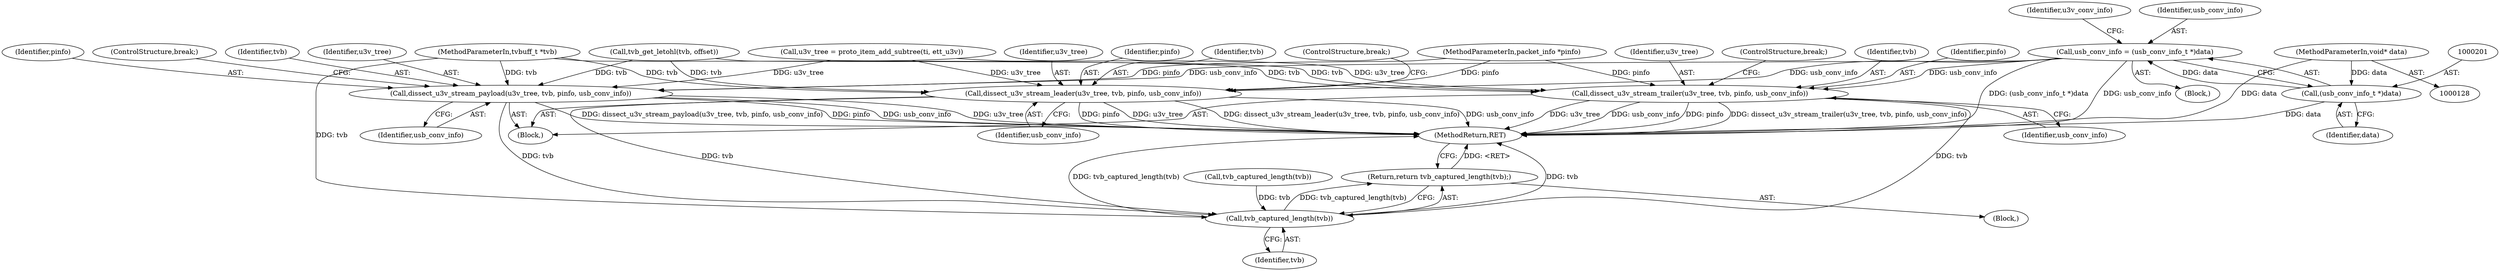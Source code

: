 digraph "0_wireshark_2cb5985bf47bdc8bea78d28483ed224abdd33dc6@pointer" {
"1000198" [label="(Call,usb_conv_info = (usb_conv_info_t *)data)"];
"1000200" [label="(Call,(usb_conv_info_t *)data)"];
"1000132" [label="(MethodParameterIn,void* data)"];
"1000809" [label="(Call,dissect_u3v_stream_leader(u3v_tree, tvb, pinfo, usb_conv_info))"];
"1000830" [label="(Call,tvb_captured_length(tvb))"];
"1000829" [label="(Return,return tvb_captured_length(tvb);)"];
"1000816" [label="(Call,dissect_u3v_stream_trailer(u3v_tree, tvb, pinfo, usb_conv_info))"];
"1000823" [label="(Call,dissect_u3v_stream_payload(u3v_tree, tvb, pinfo, usb_conv_info))"];
"1000807" [label="(Block,)"];
"1000826" [label="(Identifier,pinfo)"];
"1000130" [label="(MethodParameterIn,packet_info *pinfo)"];
"1000828" [label="(ControlStructure,break;)"];
"1000809" [label="(Call,dissect_u3v_stream_leader(u3v_tree, tvb, pinfo, usb_conv_info))"];
"1000753" [label="(Block,)"];
"1000796" [label="(Call,tvb_captured_length(tvb))"];
"1000834" [label="(MethodReturn,RET)"];
"1000204" [label="(Identifier,u3v_conv_info)"];
"1000199" [label="(Identifier,usb_conv_info)"];
"1000827" [label="(Identifier,usb_conv_info)"];
"1000823" [label="(Call,dissect_u3v_stream_payload(u3v_tree, tvb, pinfo, usb_conv_info))"];
"1000814" [label="(ControlStructure,break;)"];
"1000816" [label="(Call,dissect_u3v_stream_trailer(u3v_tree, tvb, pinfo, usb_conv_info))"];
"1000820" [label="(Identifier,usb_conv_info)"];
"1000810" [label="(Identifier,u3v_tree)"];
"1000133" [label="(Block,)"];
"1000829" [label="(Return,return tvb_captured_length(tvb);)"];
"1000129" [label="(MethodParameterIn,tvbuff_t *tvb)"];
"1000821" [label="(ControlStructure,break;)"];
"1000802" [label="(Call,tvb_get_letohl(tvb, offset))"];
"1000830" [label="(Call,tvb_captured_length(tvb))"];
"1000818" [label="(Identifier,tvb)"];
"1000819" [label="(Identifier,pinfo)"];
"1000831" [label="(Identifier,tvb)"];
"1000200" [label="(Call,(usb_conv_info_t *)data)"];
"1000825" [label="(Identifier,tvb)"];
"1000824" [label="(Identifier,u3v_tree)"];
"1000198" [label="(Call,usb_conv_info = (usb_conv_info_t *)data)"];
"1000812" [label="(Identifier,pinfo)"];
"1000789" [label="(Call,u3v_tree = proto_item_add_subtree(ti, ett_u3v))"];
"1000817" [label="(Identifier,u3v_tree)"];
"1000813" [label="(Identifier,usb_conv_info)"];
"1000811" [label="(Identifier,tvb)"];
"1000202" [label="(Identifier,data)"];
"1000132" [label="(MethodParameterIn,void* data)"];
"1000198" -> "1000133"  [label="AST: "];
"1000198" -> "1000200"  [label="CFG: "];
"1000199" -> "1000198"  [label="AST: "];
"1000200" -> "1000198"  [label="AST: "];
"1000204" -> "1000198"  [label="CFG: "];
"1000198" -> "1000834"  [label="DDG: (usb_conv_info_t *)data"];
"1000198" -> "1000834"  [label="DDG: usb_conv_info"];
"1000200" -> "1000198"  [label="DDG: data"];
"1000198" -> "1000809"  [label="DDG: usb_conv_info"];
"1000198" -> "1000816"  [label="DDG: usb_conv_info"];
"1000198" -> "1000823"  [label="DDG: usb_conv_info"];
"1000200" -> "1000202"  [label="CFG: "];
"1000201" -> "1000200"  [label="AST: "];
"1000202" -> "1000200"  [label="AST: "];
"1000200" -> "1000834"  [label="DDG: data"];
"1000132" -> "1000200"  [label="DDG: data"];
"1000132" -> "1000128"  [label="AST: "];
"1000132" -> "1000834"  [label="DDG: data"];
"1000809" -> "1000807"  [label="AST: "];
"1000809" -> "1000813"  [label="CFG: "];
"1000810" -> "1000809"  [label="AST: "];
"1000811" -> "1000809"  [label="AST: "];
"1000812" -> "1000809"  [label="AST: "];
"1000813" -> "1000809"  [label="AST: "];
"1000814" -> "1000809"  [label="CFG: "];
"1000809" -> "1000834"  [label="DDG: u3v_tree"];
"1000809" -> "1000834"  [label="DDG: dissect_u3v_stream_leader(u3v_tree, tvb, pinfo, usb_conv_info)"];
"1000809" -> "1000834"  [label="DDG: usb_conv_info"];
"1000809" -> "1000834"  [label="DDG: pinfo"];
"1000789" -> "1000809"  [label="DDG: u3v_tree"];
"1000802" -> "1000809"  [label="DDG: tvb"];
"1000129" -> "1000809"  [label="DDG: tvb"];
"1000130" -> "1000809"  [label="DDG: pinfo"];
"1000809" -> "1000830"  [label="DDG: tvb"];
"1000830" -> "1000829"  [label="AST: "];
"1000830" -> "1000831"  [label="CFG: "];
"1000831" -> "1000830"  [label="AST: "];
"1000829" -> "1000830"  [label="CFG: "];
"1000830" -> "1000834"  [label="DDG: tvb_captured_length(tvb)"];
"1000830" -> "1000834"  [label="DDG: tvb"];
"1000830" -> "1000829"  [label="DDG: tvb_captured_length(tvb)"];
"1000816" -> "1000830"  [label="DDG: tvb"];
"1000823" -> "1000830"  [label="DDG: tvb"];
"1000796" -> "1000830"  [label="DDG: tvb"];
"1000129" -> "1000830"  [label="DDG: tvb"];
"1000829" -> "1000753"  [label="AST: "];
"1000834" -> "1000829"  [label="CFG: "];
"1000829" -> "1000834"  [label="DDG: <RET>"];
"1000816" -> "1000807"  [label="AST: "];
"1000816" -> "1000820"  [label="CFG: "];
"1000817" -> "1000816"  [label="AST: "];
"1000818" -> "1000816"  [label="AST: "];
"1000819" -> "1000816"  [label="AST: "];
"1000820" -> "1000816"  [label="AST: "];
"1000821" -> "1000816"  [label="CFG: "];
"1000816" -> "1000834"  [label="DDG: dissect_u3v_stream_trailer(u3v_tree, tvb, pinfo, usb_conv_info)"];
"1000816" -> "1000834"  [label="DDG: u3v_tree"];
"1000816" -> "1000834"  [label="DDG: usb_conv_info"];
"1000816" -> "1000834"  [label="DDG: pinfo"];
"1000789" -> "1000816"  [label="DDG: u3v_tree"];
"1000802" -> "1000816"  [label="DDG: tvb"];
"1000129" -> "1000816"  [label="DDG: tvb"];
"1000130" -> "1000816"  [label="DDG: pinfo"];
"1000823" -> "1000807"  [label="AST: "];
"1000823" -> "1000827"  [label="CFG: "];
"1000824" -> "1000823"  [label="AST: "];
"1000825" -> "1000823"  [label="AST: "];
"1000826" -> "1000823"  [label="AST: "];
"1000827" -> "1000823"  [label="AST: "];
"1000828" -> "1000823"  [label="CFG: "];
"1000823" -> "1000834"  [label="DDG: usb_conv_info"];
"1000823" -> "1000834"  [label="DDG: u3v_tree"];
"1000823" -> "1000834"  [label="DDG: dissect_u3v_stream_payload(u3v_tree, tvb, pinfo, usb_conv_info)"];
"1000823" -> "1000834"  [label="DDG: pinfo"];
"1000789" -> "1000823"  [label="DDG: u3v_tree"];
"1000802" -> "1000823"  [label="DDG: tvb"];
"1000129" -> "1000823"  [label="DDG: tvb"];
"1000130" -> "1000823"  [label="DDG: pinfo"];
}
